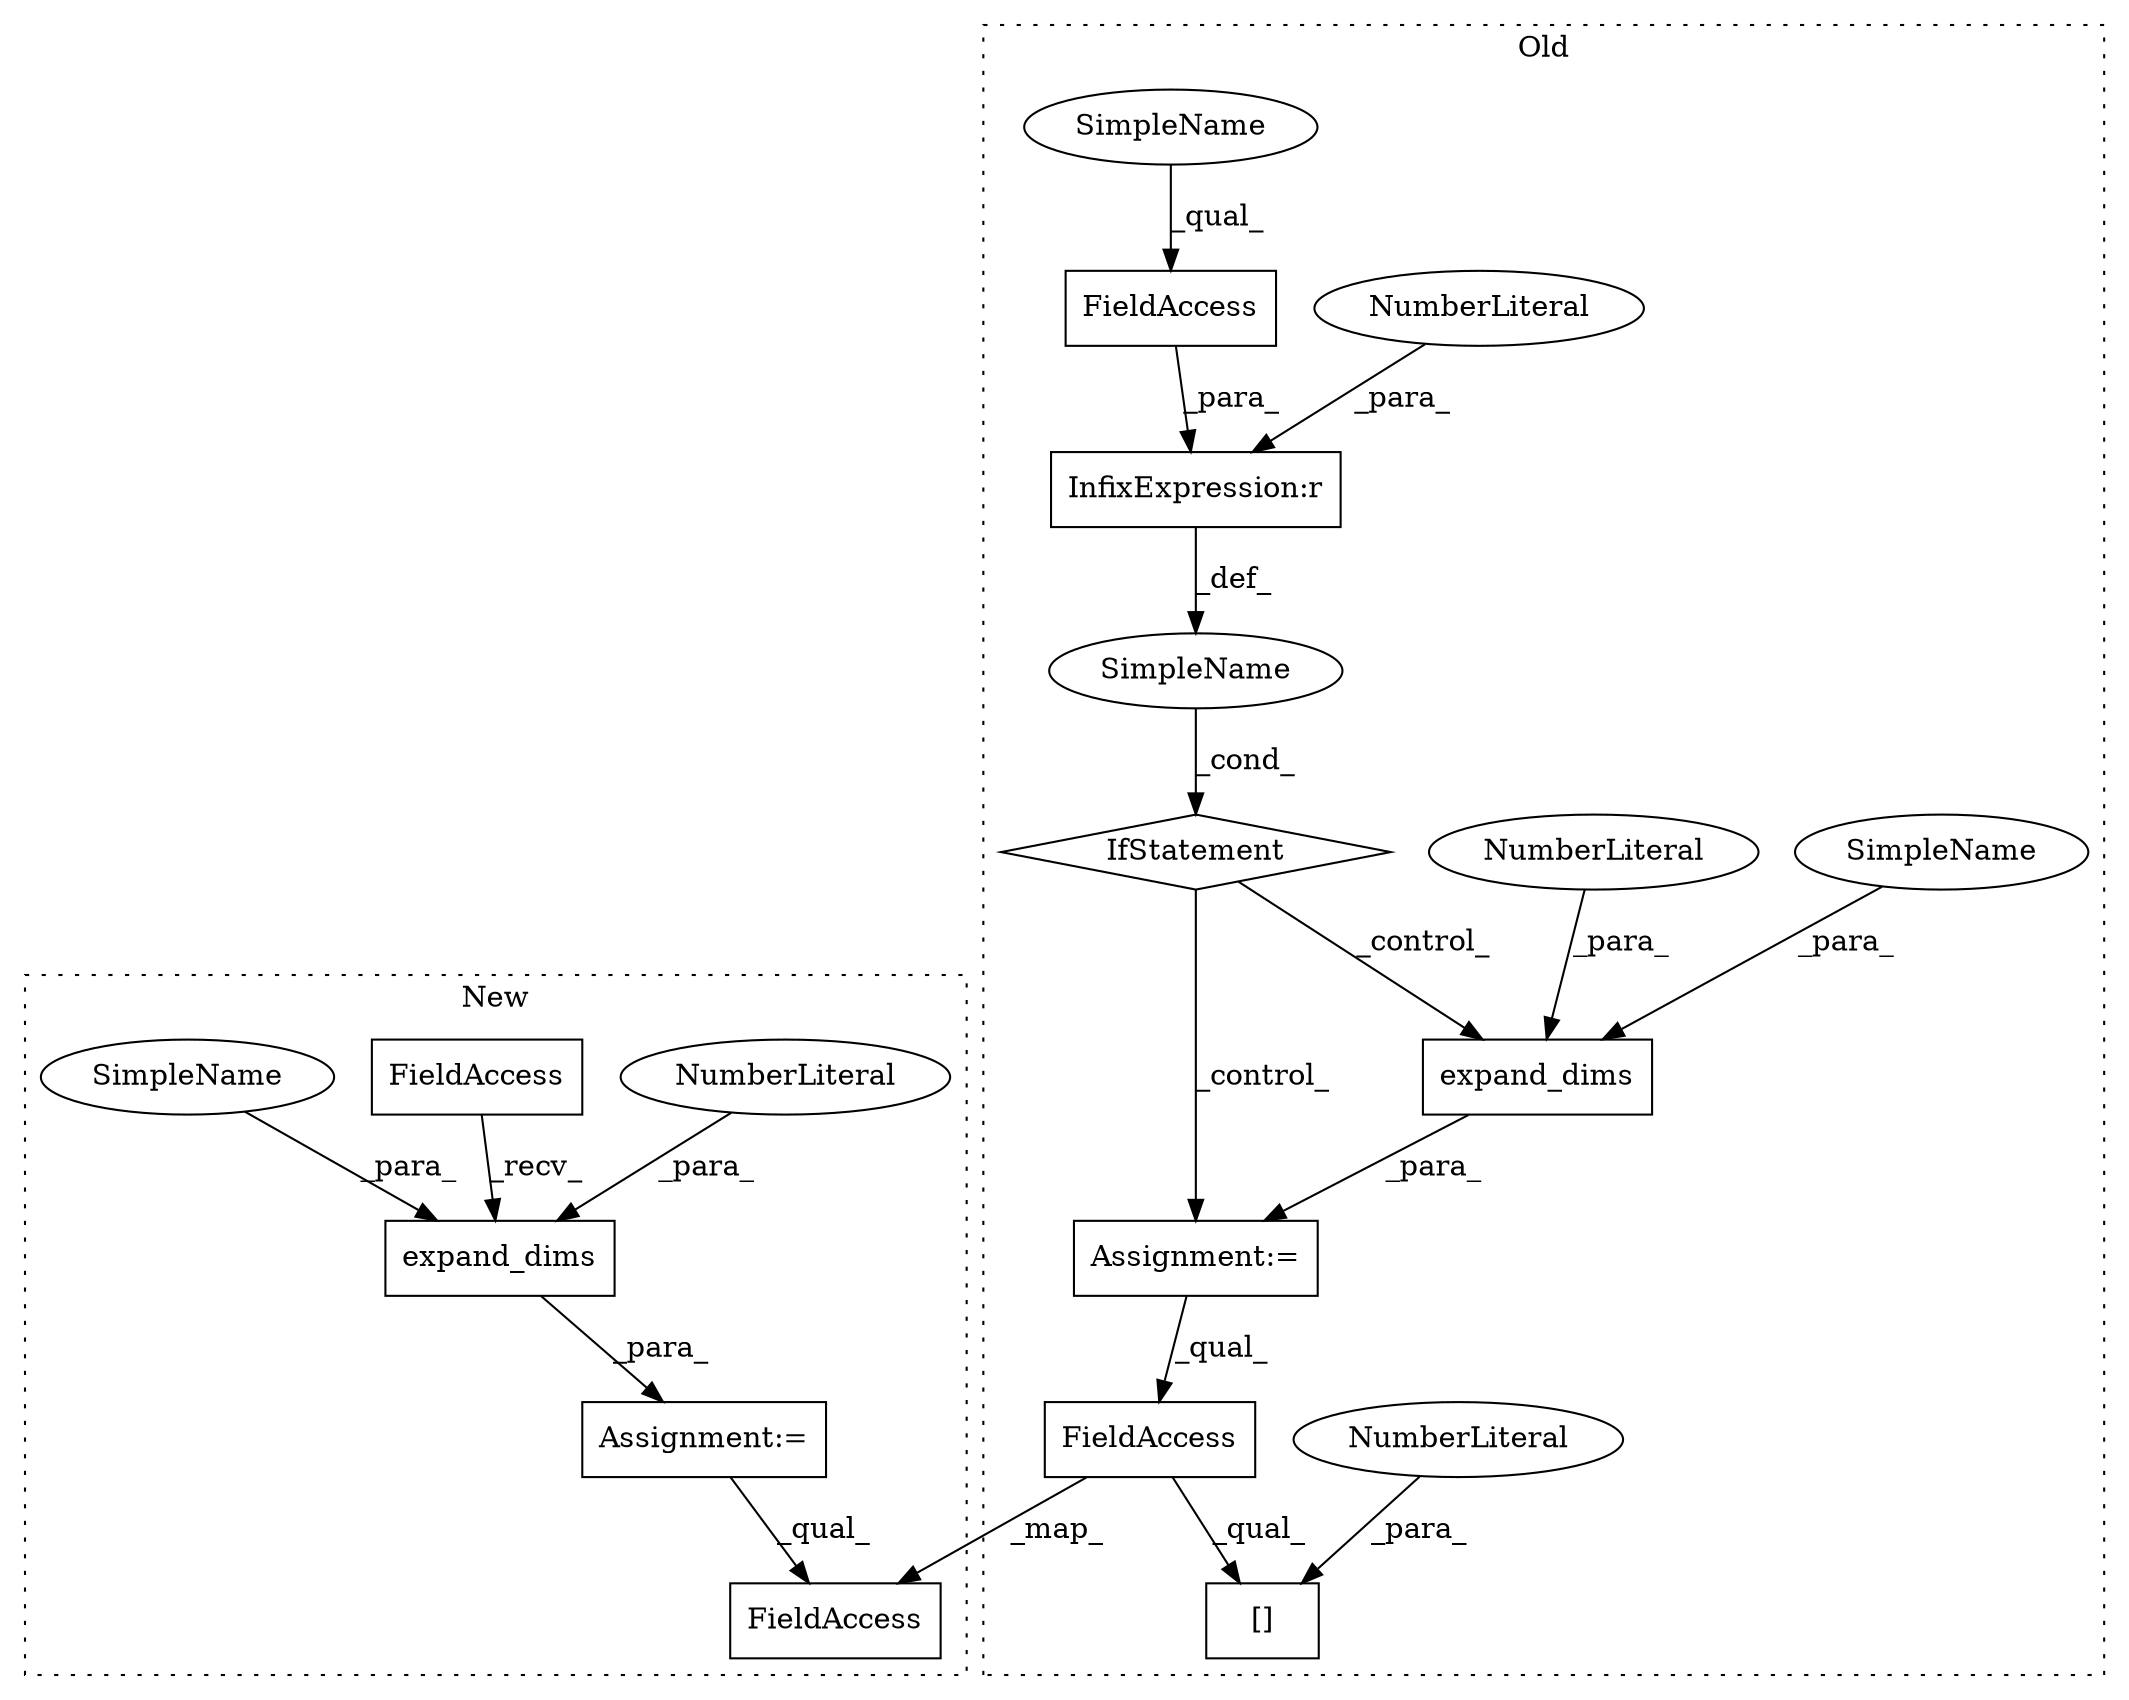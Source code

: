 digraph G {
subgraph cluster0 {
1 [label="[]" a="2" s="19017,19032" l="14,1" shape="box"];
5 [label="Assignment:=" a="7" s="18906" l="1" shape="box"];
6 [label="IfStatement" a="25" s="18868,18889" l="4,2" shape="diamond"];
7 [label="SimpleName" a="42" s="" l="" shape="ellipse"];
8 [label="InfixExpression:r" a="27" s="18884" l="4" shape="box"];
9 [label="NumberLiteral" a="34" s="18888" l="1" shape="ellipse"];
10 [label="expand_dims" a="32" s="18913,18934" l="12,1" shape="box"];
11 [label="NumberLiteral" a="34" s="19031" l="1" shape="ellipse"];
12 [label="NumberLiteral" a="34" s="18933" l="1" shape="ellipse"];
13 [label="FieldAccess" a="22" s="18872" l="12" shape="box"];
16 [label="FieldAccess" a="22" s="19017" l="13" shape="box"];
17 [label="SimpleName" a="42" s="18872" l="7" shape="ellipse"];
18 [label="SimpleName" a="42" s="18925" l="7" shape="ellipse"];
label = "Old";
style="dotted";
}
subgraph cluster1 {
2 [label="expand_dims" a="32" s="18877,18900" l="12,1" shape="box"];
3 [label="NumberLiteral" a="34" s="18899" l="1" shape="ellipse"];
4 [label="Assignment:=" a="7" s="18846" l="1" shape="box"];
14 [label="FieldAccess" a="22" s="18847" l="9" shape="box"];
15 [label="FieldAccess" a="22" s="18937" l="13" shape="box"];
19 [label="SimpleName" a="42" s="18889" l="7" shape="ellipse"];
label = "New";
style="dotted";
}
2 -> 4 [label="_para_"];
3 -> 2 [label="_para_"];
4 -> 15 [label="_qual_"];
5 -> 16 [label="_qual_"];
6 -> 5 [label="_control_"];
6 -> 10 [label="_control_"];
7 -> 6 [label="_cond_"];
8 -> 7 [label="_def_"];
9 -> 8 [label="_para_"];
10 -> 5 [label="_para_"];
11 -> 1 [label="_para_"];
12 -> 10 [label="_para_"];
13 -> 8 [label="_para_"];
14 -> 2 [label="_recv_"];
16 -> 15 [label="_map_"];
16 -> 1 [label="_qual_"];
17 -> 13 [label="_qual_"];
18 -> 10 [label="_para_"];
19 -> 2 [label="_para_"];
}
